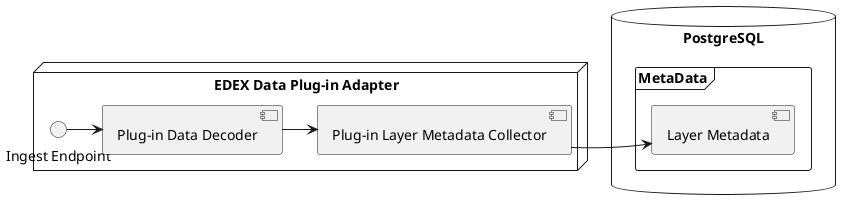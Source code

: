 @startuml

node "EDEX Data Plug-in Adapter" {
  () "Ingest Endpoint" as ingest
  [Plug-in Data Decoder] as decoder
  [Plug-in Layer Metadata Collector] as collector
} 

database "PostgreSQL" {
  frame "MetaData" {
    [Layer Metadata] as layer
  }
}

ingest -> decoder
decoder -> collector
collector -> layer

@enduml